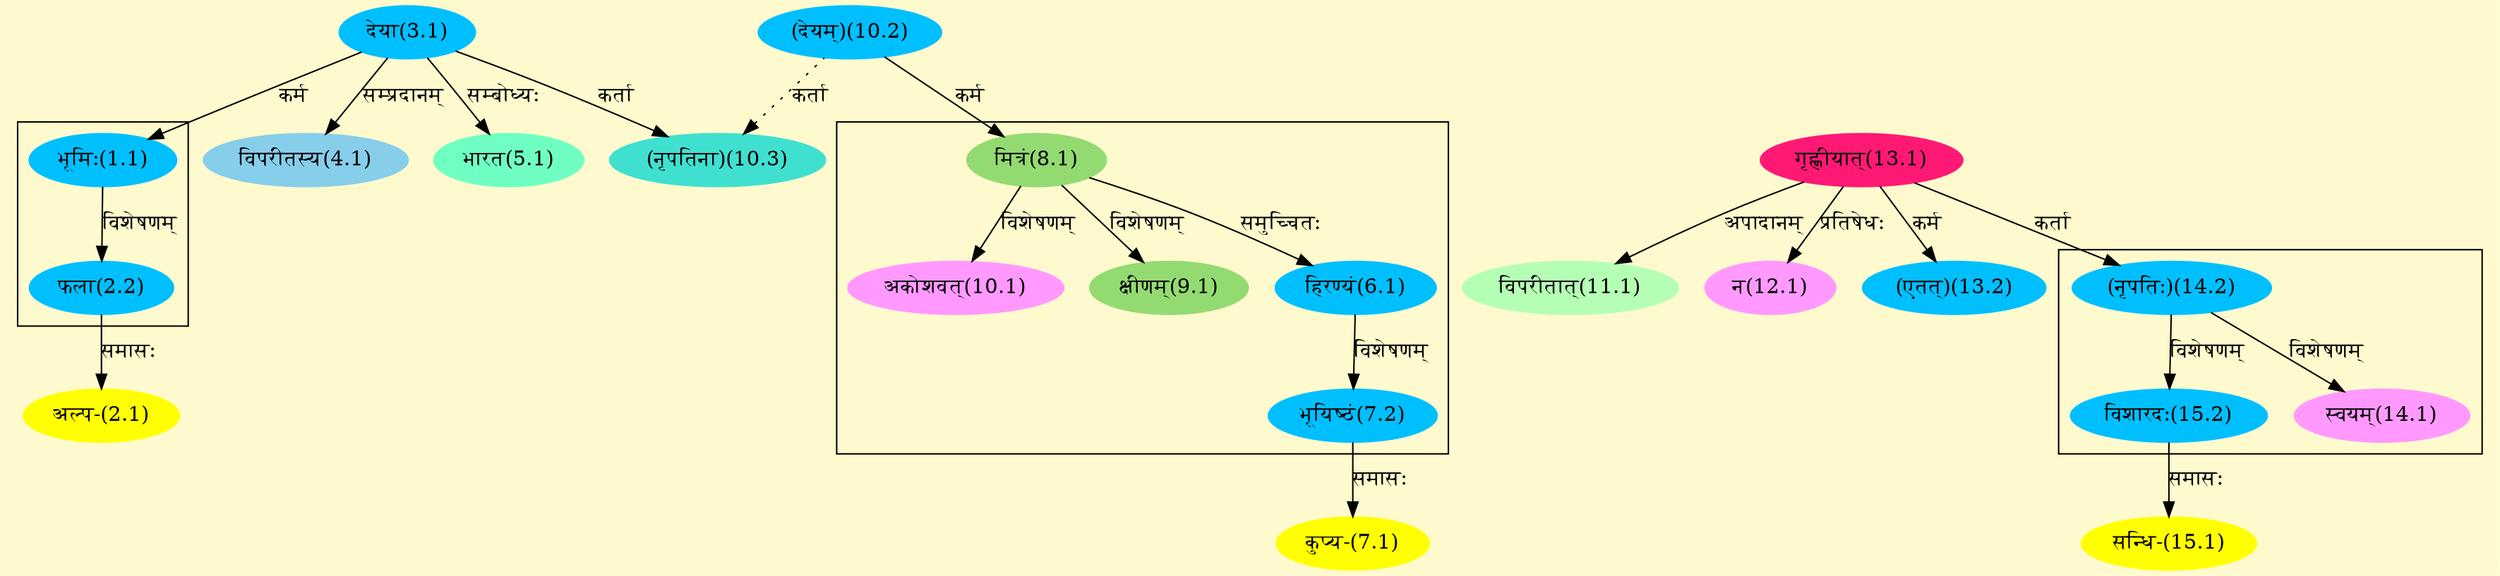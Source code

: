 digraph G{
rankdir=BT;
 compound=true;
 bgcolor="lemonchiffon1";

subgraph cluster_1{
Node2_2 [style=filled, color="#00BFFF" label = "फला(2.2)"]
Node1_1 [style=filled, color="#00BFFF" label = "भूमिः(1.1)"]

}

subgraph cluster_2{
Node6_1 [style=filled, color="#00BFFF" label = "हिरण्यं(6.1)"]
Node8_1 [style=filled, color="#93DB70" label = "मित्रं(8.1)"]
Node7_2 [style=filled, color="#00BFFF" label = "भूयिष्ठं(7.2)"]
Node9_1 [style=filled, color="#93DB70" label = "क्षीणम्(9.1)"]
Node10_1 [style=filled, color="#FF99FF" label = "अकोशवत्(10.1)"]

}

subgraph cluster_3{
Node14_1 [style=filled, color="#FF99FF" label = "स्वयम्(14.1)"]
Node14_2 [style=filled, color="#00BFFF" label = "(नृपतिः)(14.2)"]
Node15_2 [style=filled, color="#00BFFF" label = "विशारदः(15.2)"]

}
Node1_1 [style=filled, color="#00BFFF" label = "भूमिः(1.1)"]
Node3_1 [style=filled, color="#00BFFF" label = "देया(3.1)"]
Node2_1 [style=filled, color="#FFFF00" label = "अल्प-(2.1)"]
Node2_2 [style=filled, color="#00BFFF" label = "फला(2.2)"]
Node [style=filled, color="" label = "()"]
Node4_1 [style=filled, color="#87CEEB" label = "विपरीतस्य(4.1)"]
Node5_1 [style=filled, color="#6FFFC3" label = "भारत(5.1)"]
Node7_1 [style=filled, color="#FFFF00" label = "कुप्य-(7.1)"]
Node7_2 [style=filled, color="#00BFFF" label = "भूयिष्ठं(7.2)"]
Node8_1 [style=filled, color="#93DB70" label = "मित्रं(8.1)"]
Node10_2 [style=filled, color="#00BFFF" label = "(देयम्)(10.2)"]
Node10_3 [style=filled, color="#40E0D0" label = "(नृपतिना)(10.3)"]
Node11_1 [style=filled, color="#B4FFB4" label = "विपरीतात्(11.1)"]
Node13_1 [style=filled, color="#FF1975" label = "गृह्णीयात्(13.1)"]
Node12_1 [style=filled, color="#FF99FF" label = "न(12.1)"]
Node14_2 [style=filled, color="#00BFFF" label = "(नृपतिः)(14.2)"]
Node13_2 [style=filled, color="#00BFFF" label = "(एतत्)(13.2)"]
Node15_1 [style=filled, color="#FFFF00" label = "सन्धि-(15.1)"]
Node15_2 [style=filled, color="#00BFFF" label = "विशारदः(15.2)"]
/* Start of Relations section */

Node1_1 -> Node3_1 [  label="कर्म"  dir="back" ]
Node2_1 -> Node2_2 [  label="समासः"  dir="back" ]
Node2_2 -> Node1_1 [  label="विशेषणम्"  dir="back" ]
Node4_1 -> Node3_1 [  label="सम्प्रदानम्"  dir="back" ]
Node5_1 -> Node3_1 [  label="सम्बोध्यः"  dir="back" ]
Node6_1 -> Node8_1 [  label="समुच्चितः"  dir="back" ]
Node7_1 -> Node7_2 [  label="समासः"  dir="back" ]
Node7_2 -> Node6_1 [  label="विशेषणम्"  dir="back" ]
Node8_1 -> Node10_2 [  label="कर्म"  dir="back" ]
Node9_1 -> Node8_1 [  label="विशेषणम्"  dir="back" ]
Node10_1 -> Node8_1 [  label="विशेषणम्"  dir="back" ]
Node10_3 -> Node3_1 [  label="कर्ता"  dir="back" ]
Node10_3 -> Node10_2 [ style=dotted label="कर्ता"  dir="back" ]
Node11_1 -> Node13_1 [  label="अपादानम्"  dir="back" ]
Node12_1 -> Node13_1 [  label="प्रतिषेधः"  dir="back" ]
Node13_2 -> Node13_1 [  label="कर्म"  dir="back" ]
Node14_1 -> Node14_2 [  label="विशेषणम्"  dir="back" ]
Node14_2 -> Node13_1 [  label="कर्ता"  dir="back" ]
Node15_1 -> Node15_2 [  label="समासः"  dir="back" ]
Node15_2 -> Node14_2 [  label="विशेषणम्"  dir="back" ]
}
